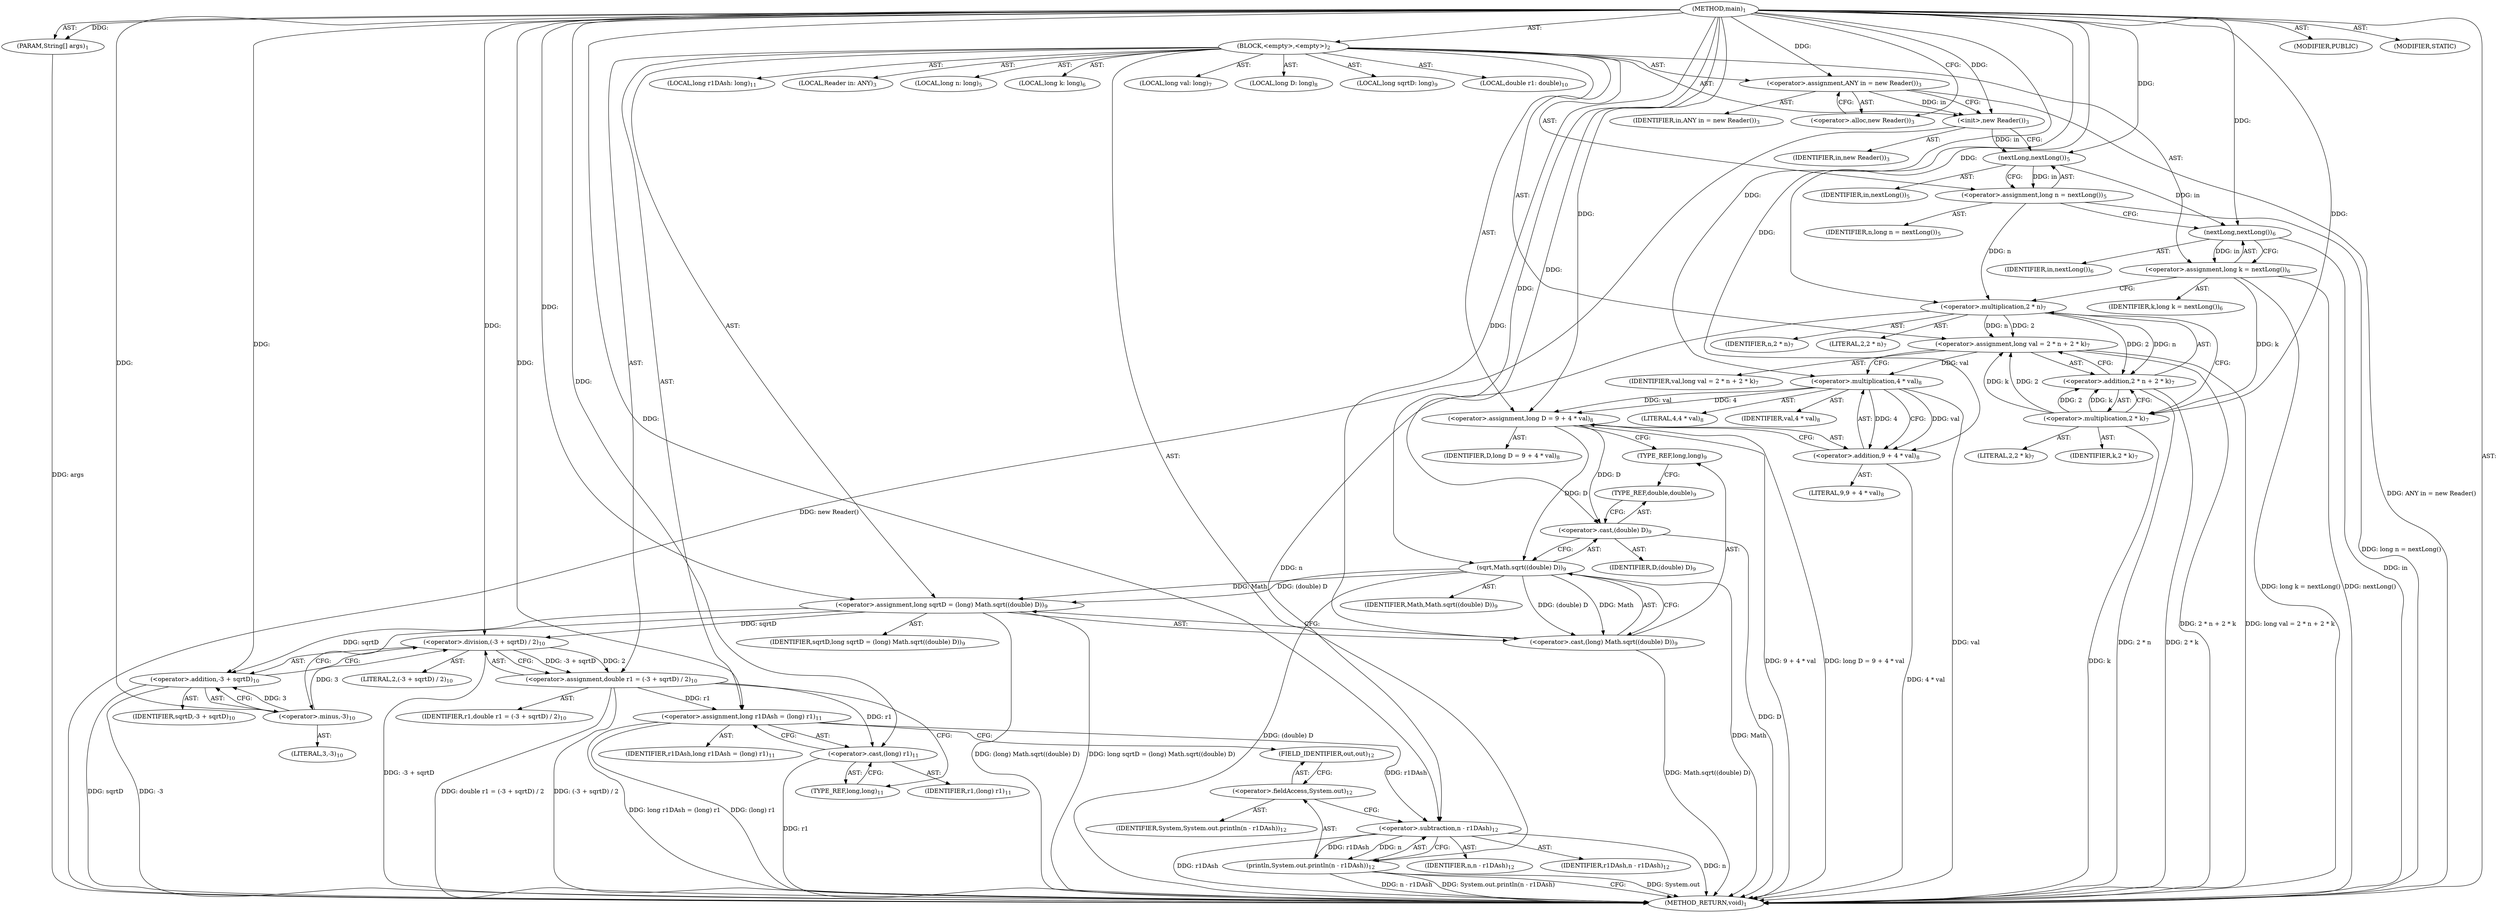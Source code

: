 digraph "main" {  
"19" [label = <(METHOD,main)<SUB>1</SUB>> ]
"20" [label = <(PARAM,String[] args)<SUB>1</SUB>> ]
"21" [label = <(BLOCK,&lt;empty&gt;,&lt;empty&gt;)<SUB>2</SUB>> ]
"4" [label = <(LOCAL,Reader in: ANY)<SUB>3</SUB>> ]
"22" [label = <(&lt;operator&gt;.assignment,ANY in = new Reader())<SUB>3</SUB>> ]
"23" [label = <(IDENTIFIER,in,ANY in = new Reader())<SUB>3</SUB>> ]
"24" [label = <(&lt;operator&gt;.alloc,new Reader())<SUB>3</SUB>> ]
"25" [label = <(&lt;init&gt;,new Reader())<SUB>3</SUB>> ]
"3" [label = <(IDENTIFIER,in,new Reader())<SUB>3</SUB>> ]
"26" [label = <(LOCAL,long n: long)<SUB>5</SUB>> ]
"27" [label = <(&lt;operator&gt;.assignment,long n = nextLong())<SUB>5</SUB>> ]
"28" [label = <(IDENTIFIER,n,long n = nextLong())<SUB>5</SUB>> ]
"29" [label = <(nextLong,nextLong())<SUB>5</SUB>> ]
"30" [label = <(IDENTIFIER,in,nextLong())<SUB>5</SUB>> ]
"31" [label = <(LOCAL,long k: long)<SUB>6</SUB>> ]
"32" [label = <(&lt;operator&gt;.assignment,long k = nextLong())<SUB>6</SUB>> ]
"33" [label = <(IDENTIFIER,k,long k = nextLong())<SUB>6</SUB>> ]
"34" [label = <(nextLong,nextLong())<SUB>6</SUB>> ]
"35" [label = <(IDENTIFIER,in,nextLong())<SUB>6</SUB>> ]
"36" [label = <(LOCAL,long val: long)<SUB>7</SUB>> ]
"37" [label = <(&lt;operator&gt;.assignment,long val = 2 * n + 2 * k)<SUB>7</SUB>> ]
"38" [label = <(IDENTIFIER,val,long val = 2 * n + 2 * k)<SUB>7</SUB>> ]
"39" [label = <(&lt;operator&gt;.addition,2 * n + 2 * k)<SUB>7</SUB>> ]
"40" [label = <(&lt;operator&gt;.multiplication,2 * n)<SUB>7</SUB>> ]
"41" [label = <(LITERAL,2,2 * n)<SUB>7</SUB>> ]
"42" [label = <(IDENTIFIER,n,2 * n)<SUB>7</SUB>> ]
"43" [label = <(&lt;operator&gt;.multiplication,2 * k)<SUB>7</SUB>> ]
"44" [label = <(LITERAL,2,2 * k)<SUB>7</SUB>> ]
"45" [label = <(IDENTIFIER,k,2 * k)<SUB>7</SUB>> ]
"46" [label = <(LOCAL,long D: long)<SUB>8</SUB>> ]
"47" [label = <(&lt;operator&gt;.assignment,long D = 9 + 4 * val)<SUB>8</SUB>> ]
"48" [label = <(IDENTIFIER,D,long D = 9 + 4 * val)<SUB>8</SUB>> ]
"49" [label = <(&lt;operator&gt;.addition,9 + 4 * val)<SUB>8</SUB>> ]
"50" [label = <(LITERAL,9,9 + 4 * val)<SUB>8</SUB>> ]
"51" [label = <(&lt;operator&gt;.multiplication,4 * val)<SUB>8</SUB>> ]
"52" [label = <(LITERAL,4,4 * val)<SUB>8</SUB>> ]
"53" [label = <(IDENTIFIER,val,4 * val)<SUB>8</SUB>> ]
"54" [label = <(LOCAL,long sqrtD: long)<SUB>9</SUB>> ]
"55" [label = <(&lt;operator&gt;.assignment,long sqrtD = (long) Math.sqrt((double) D))<SUB>9</SUB>> ]
"56" [label = <(IDENTIFIER,sqrtD,long sqrtD = (long) Math.sqrt((double) D))<SUB>9</SUB>> ]
"57" [label = <(&lt;operator&gt;.cast,(long) Math.sqrt((double) D))<SUB>9</SUB>> ]
"58" [label = <(TYPE_REF,long,long)<SUB>9</SUB>> ]
"59" [label = <(sqrt,Math.sqrt((double) D))<SUB>9</SUB>> ]
"60" [label = <(IDENTIFIER,Math,Math.sqrt((double) D))<SUB>9</SUB>> ]
"61" [label = <(&lt;operator&gt;.cast,(double) D)<SUB>9</SUB>> ]
"62" [label = <(TYPE_REF,double,double)<SUB>9</SUB>> ]
"63" [label = <(IDENTIFIER,D,(double) D)<SUB>9</SUB>> ]
"64" [label = <(LOCAL,double r1: double)<SUB>10</SUB>> ]
"65" [label = <(&lt;operator&gt;.assignment,double r1 = (-3 + sqrtD) / 2)<SUB>10</SUB>> ]
"66" [label = <(IDENTIFIER,r1,double r1 = (-3 + sqrtD) / 2)<SUB>10</SUB>> ]
"67" [label = <(&lt;operator&gt;.division,(-3 + sqrtD) / 2)<SUB>10</SUB>> ]
"68" [label = <(&lt;operator&gt;.addition,-3 + sqrtD)<SUB>10</SUB>> ]
"69" [label = <(&lt;operator&gt;.minus,-3)<SUB>10</SUB>> ]
"70" [label = <(LITERAL,3,-3)<SUB>10</SUB>> ]
"71" [label = <(IDENTIFIER,sqrtD,-3 + sqrtD)<SUB>10</SUB>> ]
"72" [label = <(LITERAL,2,(-3 + sqrtD) / 2)<SUB>10</SUB>> ]
"73" [label = <(LOCAL,long r1DAsh: long)<SUB>11</SUB>> ]
"74" [label = <(&lt;operator&gt;.assignment,long r1DAsh = (long) r1)<SUB>11</SUB>> ]
"75" [label = <(IDENTIFIER,r1DAsh,long r1DAsh = (long) r1)<SUB>11</SUB>> ]
"76" [label = <(&lt;operator&gt;.cast,(long) r1)<SUB>11</SUB>> ]
"77" [label = <(TYPE_REF,long,long)<SUB>11</SUB>> ]
"78" [label = <(IDENTIFIER,r1,(long) r1)<SUB>11</SUB>> ]
"79" [label = <(println,System.out.println(n - r1DAsh))<SUB>12</SUB>> ]
"80" [label = <(&lt;operator&gt;.fieldAccess,System.out)<SUB>12</SUB>> ]
"81" [label = <(IDENTIFIER,System,System.out.println(n - r1DAsh))<SUB>12</SUB>> ]
"82" [label = <(FIELD_IDENTIFIER,out,out)<SUB>12</SUB>> ]
"83" [label = <(&lt;operator&gt;.subtraction,n - r1DAsh)<SUB>12</SUB>> ]
"84" [label = <(IDENTIFIER,n,n - r1DAsh)<SUB>12</SUB>> ]
"85" [label = <(IDENTIFIER,r1DAsh,n - r1DAsh)<SUB>12</SUB>> ]
"86" [label = <(MODIFIER,PUBLIC)> ]
"87" [label = <(MODIFIER,STATIC)> ]
"88" [label = <(METHOD_RETURN,void)<SUB>1</SUB>> ]
  "19" -> "20"  [ label = "AST: "] 
  "19" -> "21"  [ label = "AST: "] 
  "19" -> "86"  [ label = "AST: "] 
  "19" -> "87"  [ label = "AST: "] 
  "19" -> "88"  [ label = "AST: "] 
  "21" -> "4"  [ label = "AST: "] 
  "21" -> "22"  [ label = "AST: "] 
  "21" -> "25"  [ label = "AST: "] 
  "21" -> "26"  [ label = "AST: "] 
  "21" -> "27"  [ label = "AST: "] 
  "21" -> "31"  [ label = "AST: "] 
  "21" -> "32"  [ label = "AST: "] 
  "21" -> "36"  [ label = "AST: "] 
  "21" -> "37"  [ label = "AST: "] 
  "21" -> "46"  [ label = "AST: "] 
  "21" -> "47"  [ label = "AST: "] 
  "21" -> "54"  [ label = "AST: "] 
  "21" -> "55"  [ label = "AST: "] 
  "21" -> "64"  [ label = "AST: "] 
  "21" -> "65"  [ label = "AST: "] 
  "21" -> "73"  [ label = "AST: "] 
  "21" -> "74"  [ label = "AST: "] 
  "21" -> "79"  [ label = "AST: "] 
  "22" -> "23"  [ label = "AST: "] 
  "22" -> "24"  [ label = "AST: "] 
  "25" -> "3"  [ label = "AST: "] 
  "27" -> "28"  [ label = "AST: "] 
  "27" -> "29"  [ label = "AST: "] 
  "29" -> "30"  [ label = "AST: "] 
  "32" -> "33"  [ label = "AST: "] 
  "32" -> "34"  [ label = "AST: "] 
  "34" -> "35"  [ label = "AST: "] 
  "37" -> "38"  [ label = "AST: "] 
  "37" -> "39"  [ label = "AST: "] 
  "39" -> "40"  [ label = "AST: "] 
  "39" -> "43"  [ label = "AST: "] 
  "40" -> "41"  [ label = "AST: "] 
  "40" -> "42"  [ label = "AST: "] 
  "43" -> "44"  [ label = "AST: "] 
  "43" -> "45"  [ label = "AST: "] 
  "47" -> "48"  [ label = "AST: "] 
  "47" -> "49"  [ label = "AST: "] 
  "49" -> "50"  [ label = "AST: "] 
  "49" -> "51"  [ label = "AST: "] 
  "51" -> "52"  [ label = "AST: "] 
  "51" -> "53"  [ label = "AST: "] 
  "55" -> "56"  [ label = "AST: "] 
  "55" -> "57"  [ label = "AST: "] 
  "57" -> "58"  [ label = "AST: "] 
  "57" -> "59"  [ label = "AST: "] 
  "59" -> "60"  [ label = "AST: "] 
  "59" -> "61"  [ label = "AST: "] 
  "61" -> "62"  [ label = "AST: "] 
  "61" -> "63"  [ label = "AST: "] 
  "65" -> "66"  [ label = "AST: "] 
  "65" -> "67"  [ label = "AST: "] 
  "67" -> "68"  [ label = "AST: "] 
  "67" -> "72"  [ label = "AST: "] 
  "68" -> "69"  [ label = "AST: "] 
  "68" -> "71"  [ label = "AST: "] 
  "69" -> "70"  [ label = "AST: "] 
  "74" -> "75"  [ label = "AST: "] 
  "74" -> "76"  [ label = "AST: "] 
  "76" -> "77"  [ label = "AST: "] 
  "76" -> "78"  [ label = "AST: "] 
  "79" -> "80"  [ label = "AST: "] 
  "79" -> "83"  [ label = "AST: "] 
  "80" -> "81"  [ label = "AST: "] 
  "80" -> "82"  [ label = "AST: "] 
  "83" -> "84"  [ label = "AST: "] 
  "83" -> "85"  [ label = "AST: "] 
  "22" -> "25"  [ label = "CFG: "] 
  "25" -> "29"  [ label = "CFG: "] 
  "27" -> "34"  [ label = "CFG: "] 
  "32" -> "40"  [ label = "CFG: "] 
  "37" -> "51"  [ label = "CFG: "] 
  "47" -> "58"  [ label = "CFG: "] 
  "55" -> "69"  [ label = "CFG: "] 
  "65" -> "77"  [ label = "CFG: "] 
  "74" -> "82"  [ label = "CFG: "] 
  "79" -> "88"  [ label = "CFG: "] 
  "24" -> "22"  [ label = "CFG: "] 
  "29" -> "27"  [ label = "CFG: "] 
  "34" -> "32"  [ label = "CFG: "] 
  "39" -> "37"  [ label = "CFG: "] 
  "49" -> "47"  [ label = "CFG: "] 
  "57" -> "55"  [ label = "CFG: "] 
  "67" -> "65"  [ label = "CFG: "] 
  "76" -> "74"  [ label = "CFG: "] 
  "80" -> "83"  [ label = "CFG: "] 
  "83" -> "79"  [ label = "CFG: "] 
  "40" -> "43"  [ label = "CFG: "] 
  "43" -> "39"  [ label = "CFG: "] 
  "51" -> "49"  [ label = "CFG: "] 
  "58" -> "62"  [ label = "CFG: "] 
  "59" -> "57"  [ label = "CFG: "] 
  "68" -> "67"  [ label = "CFG: "] 
  "77" -> "76"  [ label = "CFG: "] 
  "82" -> "80"  [ label = "CFG: "] 
  "61" -> "59"  [ label = "CFG: "] 
  "69" -> "68"  [ label = "CFG: "] 
  "62" -> "61"  [ label = "CFG: "] 
  "19" -> "24"  [ label = "CFG: "] 
  "20" -> "88"  [ label = "DDG: args"] 
  "22" -> "88"  [ label = "DDG: ANY in = new Reader()"] 
  "25" -> "88"  [ label = "DDG: new Reader()"] 
  "27" -> "88"  [ label = "DDG: long n = nextLong()"] 
  "34" -> "88"  [ label = "DDG: in"] 
  "32" -> "88"  [ label = "DDG: nextLong()"] 
  "32" -> "88"  [ label = "DDG: long k = nextLong()"] 
  "39" -> "88"  [ label = "DDG: 2 * n"] 
  "43" -> "88"  [ label = "DDG: k"] 
  "39" -> "88"  [ label = "DDG: 2 * k"] 
  "37" -> "88"  [ label = "DDG: 2 * n + 2 * k"] 
  "37" -> "88"  [ label = "DDG: long val = 2 * n + 2 * k"] 
  "51" -> "88"  [ label = "DDG: val"] 
  "49" -> "88"  [ label = "DDG: 4 * val"] 
  "47" -> "88"  [ label = "DDG: 9 + 4 * val"] 
  "47" -> "88"  [ label = "DDG: long D = 9 + 4 * val"] 
  "61" -> "88"  [ label = "DDG: D"] 
  "59" -> "88"  [ label = "DDG: (double) D"] 
  "57" -> "88"  [ label = "DDG: Math.sqrt((double) D)"] 
  "55" -> "88"  [ label = "DDG: (long) Math.sqrt((double) D)"] 
  "55" -> "88"  [ label = "DDG: long sqrtD = (long) Math.sqrt((double) D)"] 
  "68" -> "88"  [ label = "DDG: -3"] 
  "68" -> "88"  [ label = "DDG: sqrtD"] 
  "67" -> "88"  [ label = "DDG: -3 + sqrtD"] 
  "65" -> "88"  [ label = "DDG: (-3 + sqrtD) / 2"] 
  "65" -> "88"  [ label = "DDG: double r1 = (-3 + sqrtD) / 2"] 
  "76" -> "88"  [ label = "DDG: r1"] 
  "74" -> "88"  [ label = "DDG: (long) r1"] 
  "74" -> "88"  [ label = "DDG: long r1DAsh = (long) r1"] 
  "79" -> "88"  [ label = "DDG: System.out"] 
  "83" -> "88"  [ label = "DDG: n"] 
  "83" -> "88"  [ label = "DDG: r1DAsh"] 
  "79" -> "88"  [ label = "DDG: n - r1DAsh"] 
  "79" -> "88"  [ label = "DDG: System.out.println(n - r1DAsh)"] 
  "59" -> "88"  [ label = "DDG: Math"] 
  "19" -> "20"  [ label = "DDG: "] 
  "19" -> "22"  [ label = "DDG: "] 
  "29" -> "27"  [ label = "DDG: in"] 
  "34" -> "32"  [ label = "DDG: in"] 
  "40" -> "37"  [ label = "DDG: 2"] 
  "40" -> "37"  [ label = "DDG: n"] 
  "43" -> "37"  [ label = "DDG: 2"] 
  "43" -> "37"  [ label = "DDG: k"] 
  "19" -> "47"  [ label = "DDG: "] 
  "51" -> "47"  [ label = "DDG: 4"] 
  "51" -> "47"  [ label = "DDG: val"] 
  "19" -> "55"  [ label = "DDG: "] 
  "59" -> "55"  [ label = "DDG: Math"] 
  "59" -> "55"  [ label = "DDG: (double) D"] 
  "67" -> "65"  [ label = "DDG: -3 + sqrtD"] 
  "67" -> "65"  [ label = "DDG: 2"] 
  "19" -> "74"  [ label = "DDG: "] 
  "65" -> "74"  [ label = "DDG: r1"] 
  "22" -> "25"  [ label = "DDG: in"] 
  "19" -> "25"  [ label = "DDG: "] 
  "83" -> "79"  [ label = "DDG: n"] 
  "83" -> "79"  [ label = "DDG: r1DAsh"] 
  "25" -> "29"  [ label = "DDG: in"] 
  "19" -> "29"  [ label = "DDG: "] 
  "29" -> "34"  [ label = "DDG: in"] 
  "19" -> "34"  [ label = "DDG: "] 
  "40" -> "39"  [ label = "DDG: 2"] 
  "40" -> "39"  [ label = "DDG: n"] 
  "43" -> "39"  [ label = "DDG: 2"] 
  "43" -> "39"  [ label = "DDG: k"] 
  "19" -> "49"  [ label = "DDG: "] 
  "51" -> "49"  [ label = "DDG: 4"] 
  "51" -> "49"  [ label = "DDG: val"] 
  "19" -> "57"  [ label = "DDG: "] 
  "59" -> "57"  [ label = "DDG: Math"] 
  "59" -> "57"  [ label = "DDG: (double) D"] 
  "69" -> "67"  [ label = "DDG: 3"] 
  "55" -> "67"  [ label = "DDG: sqrtD"] 
  "19" -> "67"  [ label = "DDG: "] 
  "19" -> "76"  [ label = "DDG: "] 
  "65" -> "76"  [ label = "DDG: r1"] 
  "40" -> "83"  [ label = "DDG: n"] 
  "19" -> "83"  [ label = "DDG: "] 
  "74" -> "83"  [ label = "DDG: r1DAsh"] 
  "19" -> "40"  [ label = "DDG: "] 
  "27" -> "40"  [ label = "DDG: n"] 
  "19" -> "43"  [ label = "DDG: "] 
  "32" -> "43"  [ label = "DDG: k"] 
  "19" -> "51"  [ label = "DDG: "] 
  "37" -> "51"  [ label = "DDG: val"] 
  "19" -> "59"  [ label = "DDG: "] 
  "47" -> "59"  [ label = "DDG: D"] 
  "69" -> "68"  [ label = "DDG: 3"] 
  "55" -> "68"  [ label = "DDG: sqrtD"] 
  "19" -> "68"  [ label = "DDG: "] 
  "19" -> "61"  [ label = "DDG: "] 
  "47" -> "61"  [ label = "DDG: D"] 
  "19" -> "69"  [ label = "DDG: "] 
}
